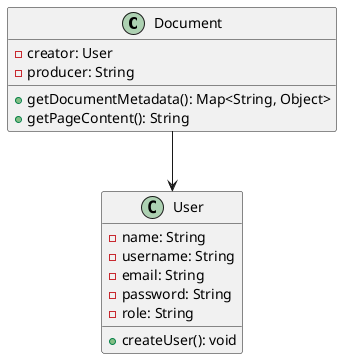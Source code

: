 @startuml
class Document {
    - creator: User
    - producer: String
    + getDocumentMetadata(): Map<String, Object>
    + getPageContent(): String
}

class User {
    - name: String
    - username: String
    - email: String
    - password: String
    - role: String

    + createUser(): void
}

Document --> User
@enduml